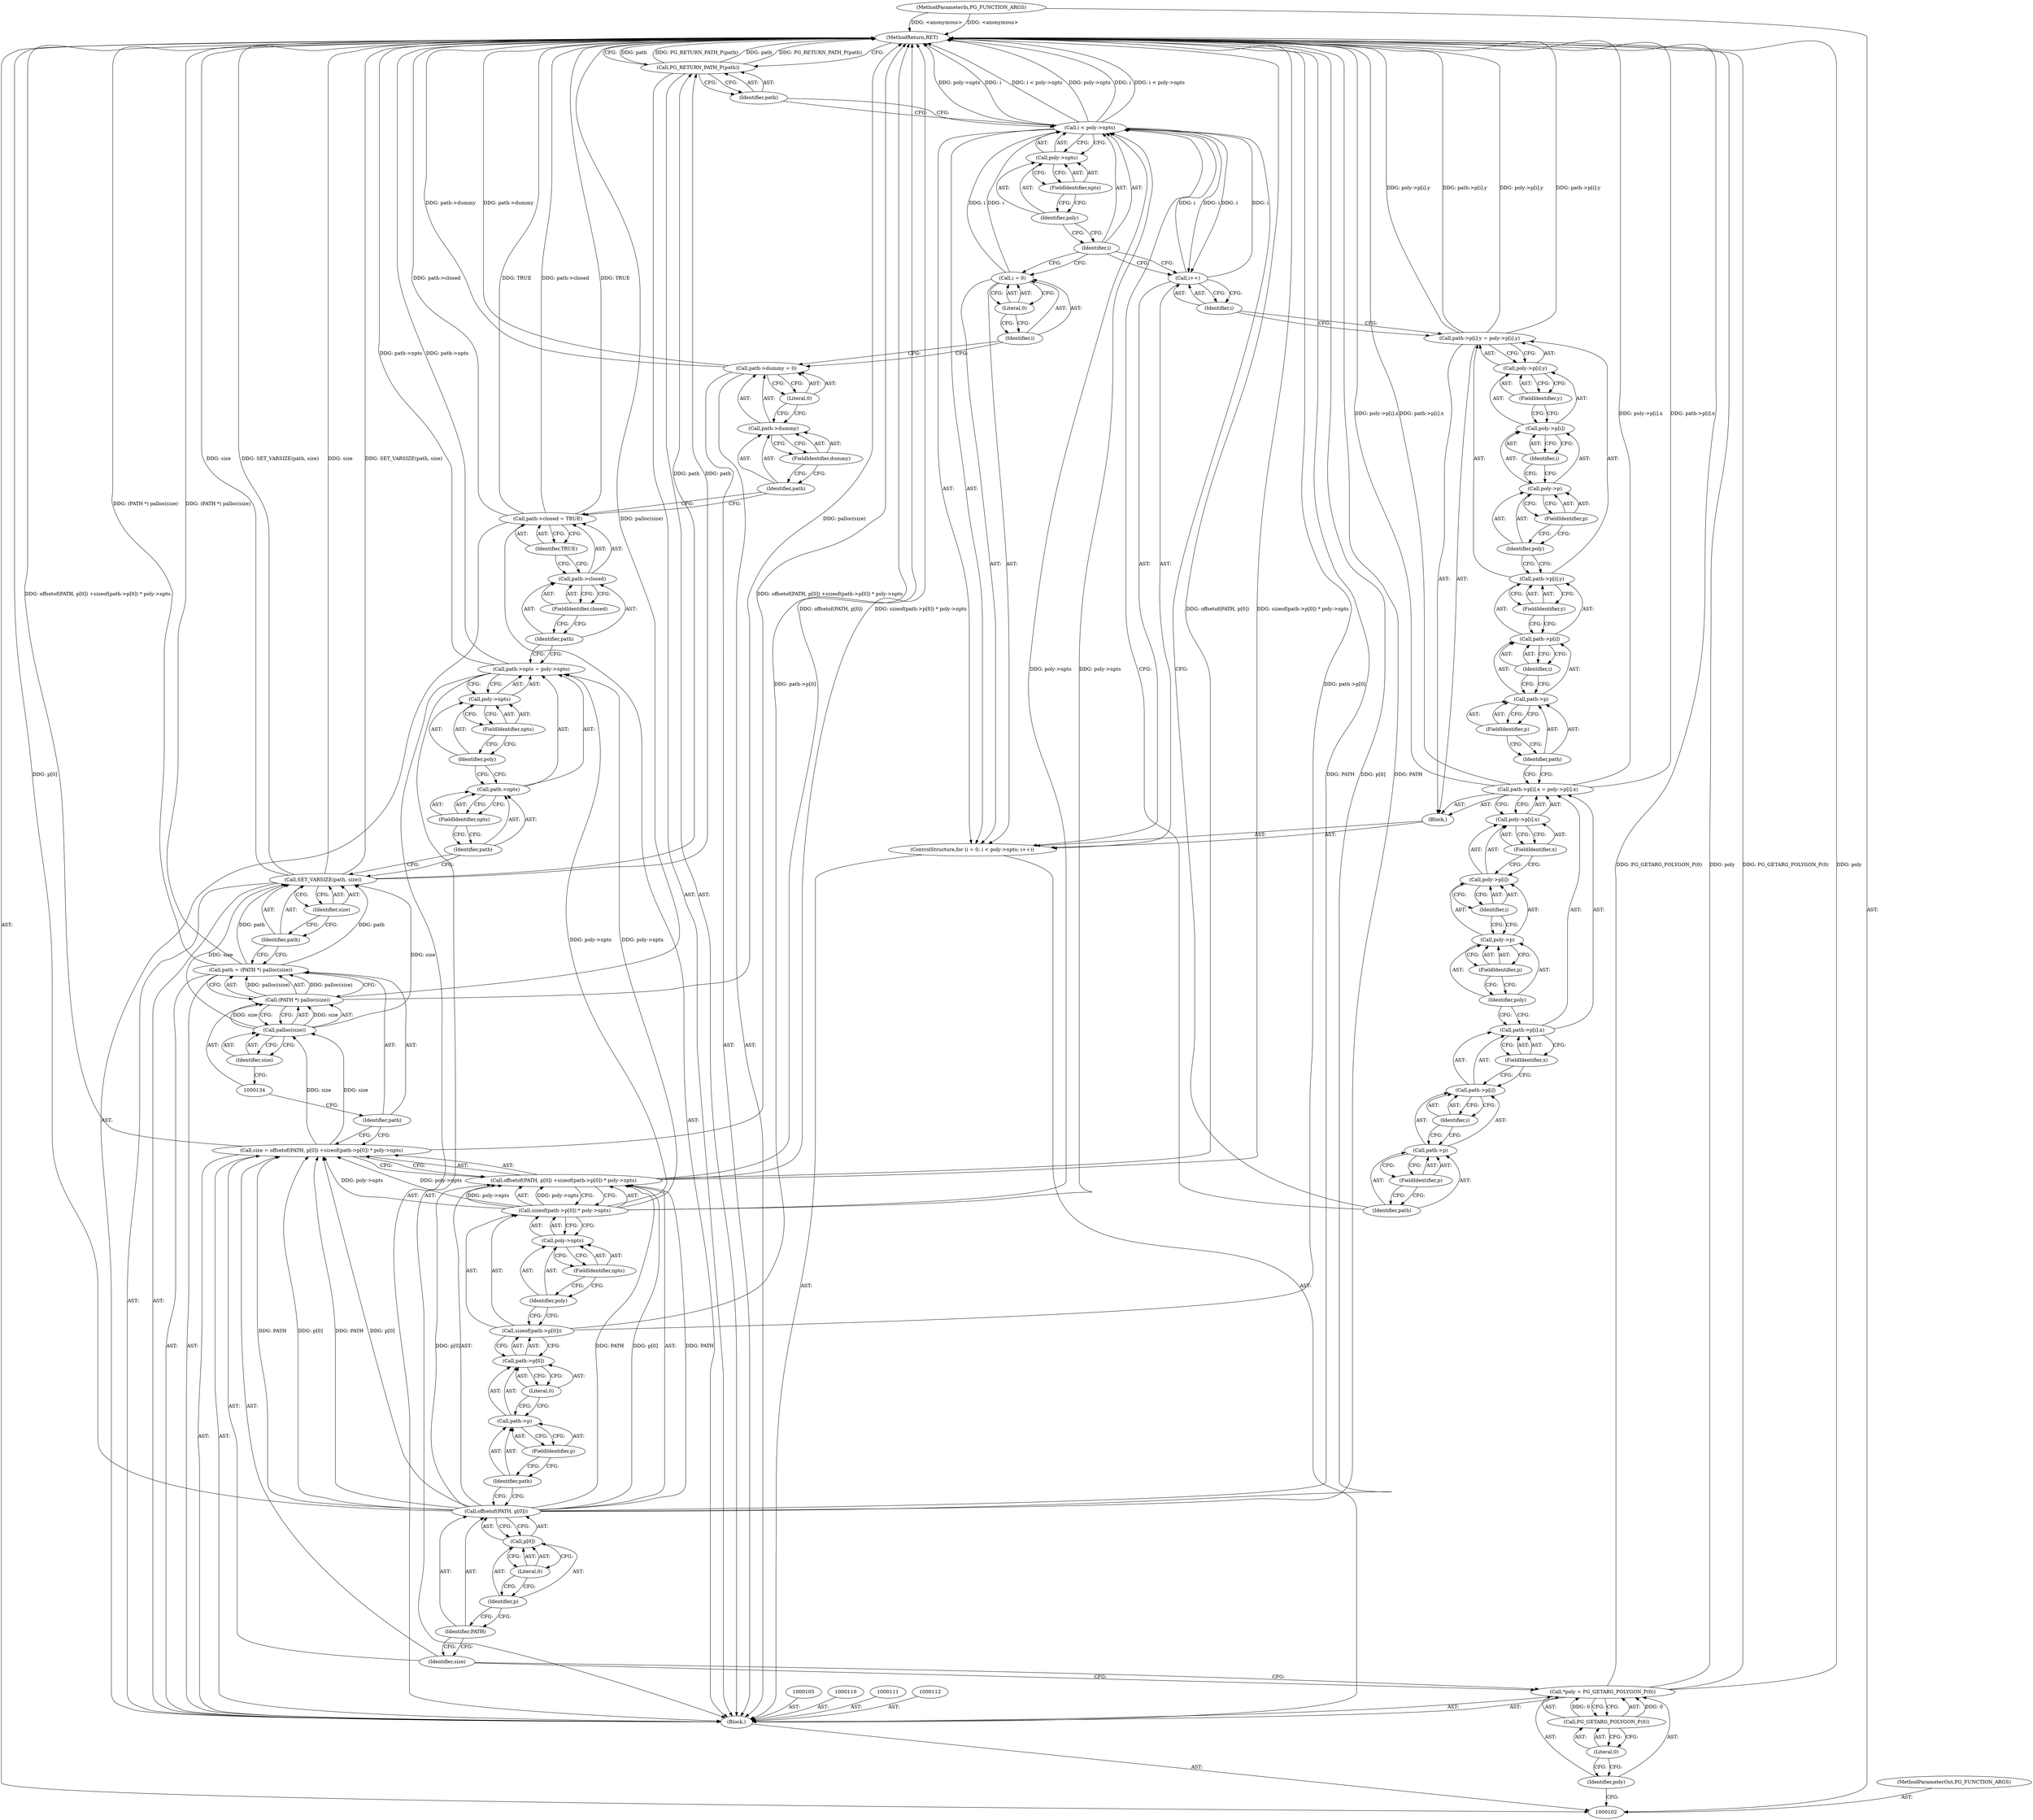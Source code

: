digraph "0_postgres_31400a673325147e1205326008e32135a78b4d8a_15" {
"1000201" [label="(MethodReturn,RET)"];
"1000103" [label="(MethodParameterIn,PG_FUNCTION_ARGS)"];
"1000279" [label="(MethodParameterOut,PG_FUNCTION_ARGS)"];
"1000117" [label="(Identifier,PATH)"];
"1000113" [label="(Call,size = offsetof(PATH, p[0]) +sizeof(path->p[0]) * poly->npts)"];
"1000114" [label="(Identifier,size)"];
"1000118" [label="(Call,p[0])"];
"1000119" [label="(Identifier,p)"];
"1000120" [label="(Literal,0)"];
"1000121" [label="(Call,sizeof(path->p[0]) * poly->npts)"];
"1000122" [label="(Call,sizeof(path->p[0]))"];
"1000123" [label="(Call,path->p[0])"];
"1000124" [label="(Call,path->p)"];
"1000125" [label="(Identifier,path)"];
"1000126" [label="(FieldIdentifier,p)"];
"1000127" [label="(Literal,0)"];
"1000128" [label="(Call,poly->npts)"];
"1000129" [label="(Identifier,poly)"];
"1000130" [label="(FieldIdentifier,npts)"];
"1000115" [label="(Call,offsetof(PATH, p[0]) +sizeof(path->p[0]) * poly->npts)"];
"1000116" [label="(Call,offsetof(PATH, p[0]))"];
"1000135" [label="(Call,palloc(size))"];
"1000131" [label="(Call,path = (PATH *) palloc(size))"];
"1000132" [label="(Identifier,path)"];
"1000136" [label="(Identifier,size)"];
"1000133" [label="(Call,(PATH *) palloc(size))"];
"1000137" [label="(Call,SET_VARSIZE(path, size))"];
"1000138" [label="(Identifier,path)"];
"1000139" [label="(Identifier,size)"];
"1000140" [label="(Call,path->npts = poly->npts)"];
"1000141" [label="(Call,path->npts)"];
"1000142" [label="(Identifier,path)"];
"1000144" [label="(Call,poly->npts)"];
"1000145" [label="(Identifier,poly)"];
"1000146" [label="(FieldIdentifier,npts)"];
"1000143" [label="(FieldIdentifier,npts)"];
"1000147" [label="(Call,path->closed = TRUE)"];
"1000148" [label="(Call,path->closed)"];
"1000149" [label="(Identifier,path)"];
"1000151" [label="(Identifier,TRUE)"];
"1000150" [label="(FieldIdentifier,closed)"];
"1000152" [label="(Call,path->dummy = 0)"];
"1000153" [label="(Call,path->dummy)"];
"1000154" [label="(Identifier,path)"];
"1000156" [label="(Literal,0)"];
"1000155" [label="(FieldIdentifier,dummy)"];
"1000104" [label="(Block,)"];
"1000157" [label="(ControlStructure,for (i = 0; i < poly->npts; i++))"];
"1000160" [label="(Literal,0)"];
"1000161" [label="(Call,i < poly->npts)"];
"1000162" [label="(Identifier,i)"];
"1000163" [label="(Call,poly->npts)"];
"1000164" [label="(Identifier,poly)"];
"1000165" [label="(FieldIdentifier,npts)"];
"1000166" [label="(Call,i++)"];
"1000167" [label="(Identifier,i)"];
"1000158" [label="(Call,i = 0)"];
"1000159" [label="(Identifier,i)"];
"1000168" [label="(Block,)"];
"1000175" [label="(Identifier,i)"];
"1000176" [label="(FieldIdentifier,x)"];
"1000177" [label="(Call,poly->p[i].x)"];
"1000178" [label="(Call,poly->p[i])"];
"1000179" [label="(Call,poly->p)"];
"1000180" [label="(Identifier,poly)"];
"1000169" [label="(Call,path->p[i].x = poly->p[i].x)"];
"1000170" [label="(Call,path->p[i].x)"];
"1000171" [label="(Call,path->p[i])"];
"1000172" [label="(Call,path->p)"];
"1000173" [label="(Identifier,path)"];
"1000181" [label="(FieldIdentifier,p)"];
"1000182" [label="(Identifier,i)"];
"1000183" [label="(FieldIdentifier,x)"];
"1000174" [label="(FieldIdentifier,p)"];
"1000190" [label="(Identifier,i)"];
"1000191" [label="(FieldIdentifier,y)"];
"1000192" [label="(Call,poly->p[i].y)"];
"1000193" [label="(Call,poly->p[i])"];
"1000194" [label="(Call,poly->p)"];
"1000195" [label="(Identifier,poly)"];
"1000184" [label="(Call,path->p[i].y = poly->p[i].y)"];
"1000185" [label="(Call,path->p[i].y)"];
"1000186" [label="(Call,path->p[i])"];
"1000187" [label="(Call,path->p)"];
"1000188" [label="(Identifier,path)"];
"1000196" [label="(FieldIdentifier,p)"];
"1000197" [label="(Identifier,i)"];
"1000198" [label="(FieldIdentifier,y)"];
"1000189" [label="(FieldIdentifier,p)"];
"1000199" [label="(Call,PG_RETURN_PATH_P(path))"];
"1000200" [label="(Identifier,path)"];
"1000106" [label="(Call,*poly = PG_GETARG_POLYGON_P(0))"];
"1000107" [label="(Identifier,poly)"];
"1000108" [label="(Call,PG_GETARG_POLYGON_P(0))"];
"1000109" [label="(Literal,0)"];
"1000201" -> "1000102"  [label="AST: "];
"1000201" -> "1000199"  [label="CFG: "];
"1000116" -> "1000201"  [label="DDG: PATH"];
"1000116" -> "1000201"  [label="DDG: p[0]"];
"1000106" -> "1000201"  [label="DDG: PG_GETARG_POLYGON_P(0)"];
"1000106" -> "1000201"  [label="DDG: poly"];
"1000184" -> "1000201"  [label="DDG: path->p[i].y"];
"1000184" -> "1000201"  [label="DDG: poly->p[i].y"];
"1000199" -> "1000201"  [label="DDG: path"];
"1000199" -> "1000201"  [label="DDG: PG_RETURN_PATH_P(path)"];
"1000147" -> "1000201"  [label="DDG: path->closed"];
"1000147" -> "1000201"  [label="DDG: TRUE"];
"1000152" -> "1000201"  [label="DDG: path->dummy"];
"1000131" -> "1000201"  [label="DDG: (PATH *) palloc(size)"];
"1000122" -> "1000201"  [label="DDG: path->p[0]"];
"1000140" -> "1000201"  [label="DDG: path->npts"];
"1000137" -> "1000201"  [label="DDG: size"];
"1000137" -> "1000201"  [label="DDG: SET_VARSIZE(path, size)"];
"1000103" -> "1000201"  [label="DDG: <anonymous>"];
"1000113" -> "1000201"  [label="DDG: offsetof(PATH, p[0]) +sizeof(path->p[0]) * poly->npts"];
"1000115" -> "1000201"  [label="DDG: sizeof(path->p[0]) * poly->npts"];
"1000115" -> "1000201"  [label="DDG: offsetof(PATH, p[0])"];
"1000133" -> "1000201"  [label="DDG: palloc(size)"];
"1000169" -> "1000201"  [label="DDG: poly->p[i].x"];
"1000169" -> "1000201"  [label="DDG: path->p[i].x"];
"1000161" -> "1000201"  [label="DDG: poly->npts"];
"1000161" -> "1000201"  [label="DDG: i"];
"1000161" -> "1000201"  [label="DDG: i < poly->npts"];
"1000103" -> "1000102"  [label="AST: "];
"1000103" -> "1000201"  [label="DDG: <anonymous>"];
"1000279" -> "1000102"  [label="AST: "];
"1000117" -> "1000116"  [label="AST: "];
"1000117" -> "1000114"  [label="CFG: "];
"1000119" -> "1000117"  [label="CFG: "];
"1000113" -> "1000104"  [label="AST: "];
"1000113" -> "1000115"  [label="CFG: "];
"1000114" -> "1000113"  [label="AST: "];
"1000115" -> "1000113"  [label="AST: "];
"1000132" -> "1000113"  [label="CFG: "];
"1000113" -> "1000201"  [label="DDG: offsetof(PATH, p[0]) +sizeof(path->p[0]) * poly->npts"];
"1000116" -> "1000113"  [label="DDG: PATH"];
"1000116" -> "1000113"  [label="DDG: p[0]"];
"1000121" -> "1000113"  [label="DDG: poly->npts"];
"1000113" -> "1000135"  [label="DDG: size"];
"1000114" -> "1000113"  [label="AST: "];
"1000114" -> "1000106"  [label="CFG: "];
"1000117" -> "1000114"  [label="CFG: "];
"1000118" -> "1000116"  [label="AST: "];
"1000118" -> "1000120"  [label="CFG: "];
"1000119" -> "1000118"  [label="AST: "];
"1000120" -> "1000118"  [label="AST: "];
"1000116" -> "1000118"  [label="CFG: "];
"1000119" -> "1000118"  [label="AST: "];
"1000119" -> "1000117"  [label="CFG: "];
"1000120" -> "1000119"  [label="CFG: "];
"1000120" -> "1000118"  [label="AST: "];
"1000120" -> "1000119"  [label="CFG: "];
"1000118" -> "1000120"  [label="CFG: "];
"1000121" -> "1000115"  [label="AST: "];
"1000121" -> "1000128"  [label="CFG: "];
"1000122" -> "1000121"  [label="AST: "];
"1000128" -> "1000121"  [label="AST: "];
"1000115" -> "1000121"  [label="CFG: "];
"1000121" -> "1000113"  [label="DDG: poly->npts"];
"1000121" -> "1000115"  [label="DDG: poly->npts"];
"1000121" -> "1000140"  [label="DDG: poly->npts"];
"1000121" -> "1000161"  [label="DDG: poly->npts"];
"1000122" -> "1000121"  [label="AST: "];
"1000122" -> "1000123"  [label="CFG: "];
"1000123" -> "1000122"  [label="AST: "];
"1000129" -> "1000122"  [label="CFG: "];
"1000122" -> "1000201"  [label="DDG: path->p[0]"];
"1000123" -> "1000122"  [label="AST: "];
"1000123" -> "1000127"  [label="CFG: "];
"1000124" -> "1000123"  [label="AST: "];
"1000127" -> "1000123"  [label="AST: "];
"1000122" -> "1000123"  [label="CFG: "];
"1000124" -> "1000123"  [label="AST: "];
"1000124" -> "1000126"  [label="CFG: "];
"1000125" -> "1000124"  [label="AST: "];
"1000126" -> "1000124"  [label="AST: "];
"1000127" -> "1000124"  [label="CFG: "];
"1000125" -> "1000124"  [label="AST: "];
"1000125" -> "1000116"  [label="CFG: "];
"1000126" -> "1000125"  [label="CFG: "];
"1000126" -> "1000124"  [label="AST: "];
"1000126" -> "1000125"  [label="CFG: "];
"1000124" -> "1000126"  [label="CFG: "];
"1000127" -> "1000123"  [label="AST: "];
"1000127" -> "1000124"  [label="CFG: "];
"1000123" -> "1000127"  [label="CFG: "];
"1000128" -> "1000121"  [label="AST: "];
"1000128" -> "1000130"  [label="CFG: "];
"1000129" -> "1000128"  [label="AST: "];
"1000130" -> "1000128"  [label="AST: "];
"1000121" -> "1000128"  [label="CFG: "];
"1000129" -> "1000128"  [label="AST: "];
"1000129" -> "1000122"  [label="CFG: "];
"1000130" -> "1000129"  [label="CFG: "];
"1000130" -> "1000128"  [label="AST: "];
"1000130" -> "1000129"  [label="CFG: "];
"1000128" -> "1000130"  [label="CFG: "];
"1000115" -> "1000113"  [label="AST: "];
"1000115" -> "1000121"  [label="CFG: "];
"1000116" -> "1000115"  [label="AST: "];
"1000121" -> "1000115"  [label="AST: "];
"1000113" -> "1000115"  [label="CFG: "];
"1000115" -> "1000201"  [label="DDG: sizeof(path->p[0]) * poly->npts"];
"1000115" -> "1000201"  [label="DDG: offsetof(PATH, p[0])"];
"1000116" -> "1000115"  [label="DDG: PATH"];
"1000116" -> "1000115"  [label="DDG: p[0]"];
"1000121" -> "1000115"  [label="DDG: poly->npts"];
"1000116" -> "1000115"  [label="AST: "];
"1000116" -> "1000118"  [label="CFG: "];
"1000117" -> "1000116"  [label="AST: "];
"1000118" -> "1000116"  [label="AST: "];
"1000125" -> "1000116"  [label="CFG: "];
"1000116" -> "1000201"  [label="DDG: PATH"];
"1000116" -> "1000201"  [label="DDG: p[0]"];
"1000116" -> "1000113"  [label="DDG: PATH"];
"1000116" -> "1000113"  [label="DDG: p[0]"];
"1000116" -> "1000115"  [label="DDG: PATH"];
"1000116" -> "1000115"  [label="DDG: p[0]"];
"1000135" -> "1000133"  [label="AST: "];
"1000135" -> "1000136"  [label="CFG: "];
"1000136" -> "1000135"  [label="AST: "];
"1000133" -> "1000135"  [label="CFG: "];
"1000135" -> "1000133"  [label="DDG: size"];
"1000113" -> "1000135"  [label="DDG: size"];
"1000135" -> "1000137"  [label="DDG: size"];
"1000131" -> "1000104"  [label="AST: "];
"1000131" -> "1000133"  [label="CFG: "];
"1000132" -> "1000131"  [label="AST: "];
"1000133" -> "1000131"  [label="AST: "];
"1000138" -> "1000131"  [label="CFG: "];
"1000131" -> "1000201"  [label="DDG: (PATH *) palloc(size)"];
"1000133" -> "1000131"  [label="DDG: palloc(size)"];
"1000131" -> "1000137"  [label="DDG: path"];
"1000132" -> "1000131"  [label="AST: "];
"1000132" -> "1000113"  [label="CFG: "];
"1000134" -> "1000132"  [label="CFG: "];
"1000136" -> "1000135"  [label="AST: "];
"1000136" -> "1000134"  [label="CFG: "];
"1000135" -> "1000136"  [label="CFG: "];
"1000133" -> "1000131"  [label="AST: "];
"1000133" -> "1000135"  [label="CFG: "];
"1000134" -> "1000133"  [label="AST: "];
"1000135" -> "1000133"  [label="AST: "];
"1000131" -> "1000133"  [label="CFG: "];
"1000133" -> "1000201"  [label="DDG: palloc(size)"];
"1000133" -> "1000131"  [label="DDG: palloc(size)"];
"1000135" -> "1000133"  [label="DDG: size"];
"1000137" -> "1000104"  [label="AST: "];
"1000137" -> "1000139"  [label="CFG: "];
"1000138" -> "1000137"  [label="AST: "];
"1000139" -> "1000137"  [label="AST: "];
"1000142" -> "1000137"  [label="CFG: "];
"1000137" -> "1000201"  [label="DDG: size"];
"1000137" -> "1000201"  [label="DDG: SET_VARSIZE(path, size)"];
"1000131" -> "1000137"  [label="DDG: path"];
"1000135" -> "1000137"  [label="DDG: size"];
"1000137" -> "1000199"  [label="DDG: path"];
"1000138" -> "1000137"  [label="AST: "];
"1000138" -> "1000131"  [label="CFG: "];
"1000139" -> "1000138"  [label="CFG: "];
"1000139" -> "1000137"  [label="AST: "];
"1000139" -> "1000138"  [label="CFG: "];
"1000137" -> "1000139"  [label="CFG: "];
"1000140" -> "1000104"  [label="AST: "];
"1000140" -> "1000144"  [label="CFG: "];
"1000141" -> "1000140"  [label="AST: "];
"1000144" -> "1000140"  [label="AST: "];
"1000149" -> "1000140"  [label="CFG: "];
"1000140" -> "1000201"  [label="DDG: path->npts"];
"1000121" -> "1000140"  [label="DDG: poly->npts"];
"1000141" -> "1000140"  [label="AST: "];
"1000141" -> "1000143"  [label="CFG: "];
"1000142" -> "1000141"  [label="AST: "];
"1000143" -> "1000141"  [label="AST: "];
"1000145" -> "1000141"  [label="CFG: "];
"1000142" -> "1000141"  [label="AST: "];
"1000142" -> "1000137"  [label="CFG: "];
"1000143" -> "1000142"  [label="CFG: "];
"1000144" -> "1000140"  [label="AST: "];
"1000144" -> "1000146"  [label="CFG: "];
"1000145" -> "1000144"  [label="AST: "];
"1000146" -> "1000144"  [label="AST: "];
"1000140" -> "1000144"  [label="CFG: "];
"1000145" -> "1000144"  [label="AST: "];
"1000145" -> "1000141"  [label="CFG: "];
"1000146" -> "1000145"  [label="CFG: "];
"1000146" -> "1000144"  [label="AST: "];
"1000146" -> "1000145"  [label="CFG: "];
"1000144" -> "1000146"  [label="CFG: "];
"1000143" -> "1000141"  [label="AST: "];
"1000143" -> "1000142"  [label="CFG: "];
"1000141" -> "1000143"  [label="CFG: "];
"1000147" -> "1000104"  [label="AST: "];
"1000147" -> "1000151"  [label="CFG: "];
"1000148" -> "1000147"  [label="AST: "];
"1000151" -> "1000147"  [label="AST: "];
"1000154" -> "1000147"  [label="CFG: "];
"1000147" -> "1000201"  [label="DDG: path->closed"];
"1000147" -> "1000201"  [label="DDG: TRUE"];
"1000148" -> "1000147"  [label="AST: "];
"1000148" -> "1000150"  [label="CFG: "];
"1000149" -> "1000148"  [label="AST: "];
"1000150" -> "1000148"  [label="AST: "];
"1000151" -> "1000148"  [label="CFG: "];
"1000149" -> "1000148"  [label="AST: "];
"1000149" -> "1000140"  [label="CFG: "];
"1000150" -> "1000149"  [label="CFG: "];
"1000151" -> "1000147"  [label="AST: "];
"1000151" -> "1000148"  [label="CFG: "];
"1000147" -> "1000151"  [label="CFG: "];
"1000150" -> "1000148"  [label="AST: "];
"1000150" -> "1000149"  [label="CFG: "];
"1000148" -> "1000150"  [label="CFG: "];
"1000152" -> "1000104"  [label="AST: "];
"1000152" -> "1000156"  [label="CFG: "];
"1000153" -> "1000152"  [label="AST: "];
"1000156" -> "1000152"  [label="AST: "];
"1000159" -> "1000152"  [label="CFG: "];
"1000152" -> "1000201"  [label="DDG: path->dummy"];
"1000153" -> "1000152"  [label="AST: "];
"1000153" -> "1000155"  [label="CFG: "];
"1000154" -> "1000153"  [label="AST: "];
"1000155" -> "1000153"  [label="AST: "];
"1000156" -> "1000153"  [label="CFG: "];
"1000154" -> "1000153"  [label="AST: "];
"1000154" -> "1000147"  [label="CFG: "];
"1000155" -> "1000154"  [label="CFG: "];
"1000156" -> "1000152"  [label="AST: "];
"1000156" -> "1000153"  [label="CFG: "];
"1000152" -> "1000156"  [label="CFG: "];
"1000155" -> "1000153"  [label="AST: "];
"1000155" -> "1000154"  [label="CFG: "];
"1000153" -> "1000155"  [label="CFG: "];
"1000104" -> "1000102"  [label="AST: "];
"1000105" -> "1000104"  [label="AST: "];
"1000106" -> "1000104"  [label="AST: "];
"1000110" -> "1000104"  [label="AST: "];
"1000111" -> "1000104"  [label="AST: "];
"1000112" -> "1000104"  [label="AST: "];
"1000113" -> "1000104"  [label="AST: "];
"1000131" -> "1000104"  [label="AST: "];
"1000137" -> "1000104"  [label="AST: "];
"1000140" -> "1000104"  [label="AST: "];
"1000147" -> "1000104"  [label="AST: "];
"1000152" -> "1000104"  [label="AST: "];
"1000157" -> "1000104"  [label="AST: "];
"1000199" -> "1000104"  [label="AST: "];
"1000157" -> "1000104"  [label="AST: "];
"1000158" -> "1000157"  [label="AST: "];
"1000161" -> "1000157"  [label="AST: "];
"1000166" -> "1000157"  [label="AST: "];
"1000168" -> "1000157"  [label="AST: "];
"1000160" -> "1000158"  [label="AST: "];
"1000160" -> "1000159"  [label="CFG: "];
"1000158" -> "1000160"  [label="CFG: "];
"1000161" -> "1000157"  [label="AST: "];
"1000161" -> "1000163"  [label="CFG: "];
"1000162" -> "1000161"  [label="AST: "];
"1000163" -> "1000161"  [label="AST: "];
"1000173" -> "1000161"  [label="CFG: "];
"1000200" -> "1000161"  [label="CFG: "];
"1000161" -> "1000201"  [label="DDG: poly->npts"];
"1000161" -> "1000201"  [label="DDG: i"];
"1000161" -> "1000201"  [label="DDG: i < poly->npts"];
"1000158" -> "1000161"  [label="DDG: i"];
"1000166" -> "1000161"  [label="DDG: i"];
"1000121" -> "1000161"  [label="DDG: poly->npts"];
"1000161" -> "1000166"  [label="DDG: i"];
"1000162" -> "1000161"  [label="AST: "];
"1000162" -> "1000158"  [label="CFG: "];
"1000162" -> "1000166"  [label="CFG: "];
"1000164" -> "1000162"  [label="CFG: "];
"1000163" -> "1000161"  [label="AST: "];
"1000163" -> "1000165"  [label="CFG: "];
"1000164" -> "1000163"  [label="AST: "];
"1000165" -> "1000163"  [label="AST: "];
"1000161" -> "1000163"  [label="CFG: "];
"1000164" -> "1000163"  [label="AST: "];
"1000164" -> "1000162"  [label="CFG: "];
"1000165" -> "1000164"  [label="CFG: "];
"1000165" -> "1000163"  [label="AST: "];
"1000165" -> "1000164"  [label="CFG: "];
"1000163" -> "1000165"  [label="CFG: "];
"1000166" -> "1000157"  [label="AST: "];
"1000166" -> "1000167"  [label="CFG: "];
"1000167" -> "1000166"  [label="AST: "];
"1000162" -> "1000166"  [label="CFG: "];
"1000166" -> "1000161"  [label="DDG: i"];
"1000161" -> "1000166"  [label="DDG: i"];
"1000167" -> "1000166"  [label="AST: "];
"1000167" -> "1000184"  [label="CFG: "];
"1000166" -> "1000167"  [label="CFG: "];
"1000158" -> "1000157"  [label="AST: "];
"1000158" -> "1000160"  [label="CFG: "];
"1000159" -> "1000158"  [label="AST: "];
"1000160" -> "1000158"  [label="AST: "];
"1000162" -> "1000158"  [label="CFG: "];
"1000158" -> "1000161"  [label="DDG: i"];
"1000159" -> "1000158"  [label="AST: "];
"1000159" -> "1000152"  [label="CFG: "];
"1000160" -> "1000159"  [label="CFG: "];
"1000168" -> "1000157"  [label="AST: "];
"1000169" -> "1000168"  [label="AST: "];
"1000184" -> "1000168"  [label="AST: "];
"1000175" -> "1000171"  [label="AST: "];
"1000175" -> "1000172"  [label="CFG: "];
"1000171" -> "1000175"  [label="CFG: "];
"1000176" -> "1000170"  [label="AST: "];
"1000176" -> "1000171"  [label="CFG: "];
"1000170" -> "1000176"  [label="CFG: "];
"1000177" -> "1000169"  [label="AST: "];
"1000177" -> "1000183"  [label="CFG: "];
"1000178" -> "1000177"  [label="AST: "];
"1000183" -> "1000177"  [label="AST: "];
"1000169" -> "1000177"  [label="CFG: "];
"1000178" -> "1000177"  [label="AST: "];
"1000178" -> "1000182"  [label="CFG: "];
"1000179" -> "1000178"  [label="AST: "];
"1000182" -> "1000178"  [label="AST: "];
"1000183" -> "1000178"  [label="CFG: "];
"1000179" -> "1000178"  [label="AST: "];
"1000179" -> "1000181"  [label="CFG: "];
"1000180" -> "1000179"  [label="AST: "];
"1000181" -> "1000179"  [label="AST: "];
"1000182" -> "1000179"  [label="CFG: "];
"1000180" -> "1000179"  [label="AST: "];
"1000180" -> "1000170"  [label="CFG: "];
"1000181" -> "1000180"  [label="CFG: "];
"1000169" -> "1000168"  [label="AST: "];
"1000169" -> "1000177"  [label="CFG: "];
"1000170" -> "1000169"  [label="AST: "];
"1000177" -> "1000169"  [label="AST: "];
"1000188" -> "1000169"  [label="CFG: "];
"1000169" -> "1000201"  [label="DDG: poly->p[i].x"];
"1000169" -> "1000201"  [label="DDG: path->p[i].x"];
"1000170" -> "1000169"  [label="AST: "];
"1000170" -> "1000176"  [label="CFG: "];
"1000171" -> "1000170"  [label="AST: "];
"1000176" -> "1000170"  [label="AST: "];
"1000180" -> "1000170"  [label="CFG: "];
"1000171" -> "1000170"  [label="AST: "];
"1000171" -> "1000175"  [label="CFG: "];
"1000172" -> "1000171"  [label="AST: "];
"1000175" -> "1000171"  [label="AST: "];
"1000176" -> "1000171"  [label="CFG: "];
"1000172" -> "1000171"  [label="AST: "];
"1000172" -> "1000174"  [label="CFG: "];
"1000173" -> "1000172"  [label="AST: "];
"1000174" -> "1000172"  [label="AST: "];
"1000175" -> "1000172"  [label="CFG: "];
"1000173" -> "1000172"  [label="AST: "];
"1000173" -> "1000161"  [label="CFG: "];
"1000174" -> "1000173"  [label="CFG: "];
"1000181" -> "1000179"  [label="AST: "];
"1000181" -> "1000180"  [label="CFG: "];
"1000179" -> "1000181"  [label="CFG: "];
"1000182" -> "1000178"  [label="AST: "];
"1000182" -> "1000179"  [label="CFG: "];
"1000178" -> "1000182"  [label="CFG: "];
"1000183" -> "1000177"  [label="AST: "];
"1000183" -> "1000178"  [label="CFG: "];
"1000177" -> "1000183"  [label="CFG: "];
"1000174" -> "1000172"  [label="AST: "];
"1000174" -> "1000173"  [label="CFG: "];
"1000172" -> "1000174"  [label="CFG: "];
"1000190" -> "1000186"  [label="AST: "];
"1000190" -> "1000187"  [label="CFG: "];
"1000186" -> "1000190"  [label="CFG: "];
"1000191" -> "1000185"  [label="AST: "];
"1000191" -> "1000186"  [label="CFG: "];
"1000185" -> "1000191"  [label="CFG: "];
"1000192" -> "1000184"  [label="AST: "];
"1000192" -> "1000198"  [label="CFG: "];
"1000193" -> "1000192"  [label="AST: "];
"1000198" -> "1000192"  [label="AST: "];
"1000184" -> "1000192"  [label="CFG: "];
"1000193" -> "1000192"  [label="AST: "];
"1000193" -> "1000197"  [label="CFG: "];
"1000194" -> "1000193"  [label="AST: "];
"1000197" -> "1000193"  [label="AST: "];
"1000198" -> "1000193"  [label="CFG: "];
"1000194" -> "1000193"  [label="AST: "];
"1000194" -> "1000196"  [label="CFG: "];
"1000195" -> "1000194"  [label="AST: "];
"1000196" -> "1000194"  [label="AST: "];
"1000197" -> "1000194"  [label="CFG: "];
"1000195" -> "1000194"  [label="AST: "];
"1000195" -> "1000185"  [label="CFG: "];
"1000196" -> "1000195"  [label="CFG: "];
"1000184" -> "1000168"  [label="AST: "];
"1000184" -> "1000192"  [label="CFG: "];
"1000185" -> "1000184"  [label="AST: "];
"1000192" -> "1000184"  [label="AST: "];
"1000167" -> "1000184"  [label="CFG: "];
"1000184" -> "1000201"  [label="DDG: path->p[i].y"];
"1000184" -> "1000201"  [label="DDG: poly->p[i].y"];
"1000185" -> "1000184"  [label="AST: "];
"1000185" -> "1000191"  [label="CFG: "];
"1000186" -> "1000185"  [label="AST: "];
"1000191" -> "1000185"  [label="AST: "];
"1000195" -> "1000185"  [label="CFG: "];
"1000186" -> "1000185"  [label="AST: "];
"1000186" -> "1000190"  [label="CFG: "];
"1000187" -> "1000186"  [label="AST: "];
"1000190" -> "1000186"  [label="AST: "];
"1000191" -> "1000186"  [label="CFG: "];
"1000187" -> "1000186"  [label="AST: "];
"1000187" -> "1000189"  [label="CFG: "];
"1000188" -> "1000187"  [label="AST: "];
"1000189" -> "1000187"  [label="AST: "];
"1000190" -> "1000187"  [label="CFG: "];
"1000188" -> "1000187"  [label="AST: "];
"1000188" -> "1000169"  [label="CFG: "];
"1000189" -> "1000188"  [label="CFG: "];
"1000196" -> "1000194"  [label="AST: "];
"1000196" -> "1000195"  [label="CFG: "];
"1000194" -> "1000196"  [label="CFG: "];
"1000197" -> "1000193"  [label="AST: "];
"1000197" -> "1000194"  [label="CFG: "];
"1000193" -> "1000197"  [label="CFG: "];
"1000198" -> "1000192"  [label="AST: "];
"1000198" -> "1000193"  [label="CFG: "];
"1000192" -> "1000198"  [label="CFG: "];
"1000189" -> "1000187"  [label="AST: "];
"1000189" -> "1000188"  [label="CFG: "];
"1000187" -> "1000189"  [label="CFG: "];
"1000199" -> "1000104"  [label="AST: "];
"1000199" -> "1000200"  [label="CFG: "];
"1000200" -> "1000199"  [label="AST: "];
"1000201" -> "1000199"  [label="CFG: "];
"1000199" -> "1000201"  [label="DDG: path"];
"1000199" -> "1000201"  [label="DDG: PG_RETURN_PATH_P(path)"];
"1000137" -> "1000199"  [label="DDG: path"];
"1000200" -> "1000199"  [label="AST: "];
"1000200" -> "1000161"  [label="CFG: "];
"1000199" -> "1000200"  [label="CFG: "];
"1000106" -> "1000104"  [label="AST: "];
"1000106" -> "1000108"  [label="CFG: "];
"1000107" -> "1000106"  [label="AST: "];
"1000108" -> "1000106"  [label="AST: "];
"1000114" -> "1000106"  [label="CFG: "];
"1000106" -> "1000201"  [label="DDG: PG_GETARG_POLYGON_P(0)"];
"1000106" -> "1000201"  [label="DDG: poly"];
"1000108" -> "1000106"  [label="DDG: 0"];
"1000107" -> "1000106"  [label="AST: "];
"1000107" -> "1000102"  [label="CFG: "];
"1000109" -> "1000107"  [label="CFG: "];
"1000108" -> "1000106"  [label="AST: "];
"1000108" -> "1000109"  [label="CFG: "];
"1000109" -> "1000108"  [label="AST: "];
"1000106" -> "1000108"  [label="CFG: "];
"1000108" -> "1000106"  [label="DDG: 0"];
"1000109" -> "1000108"  [label="AST: "];
"1000109" -> "1000107"  [label="CFG: "];
"1000108" -> "1000109"  [label="CFG: "];
}
